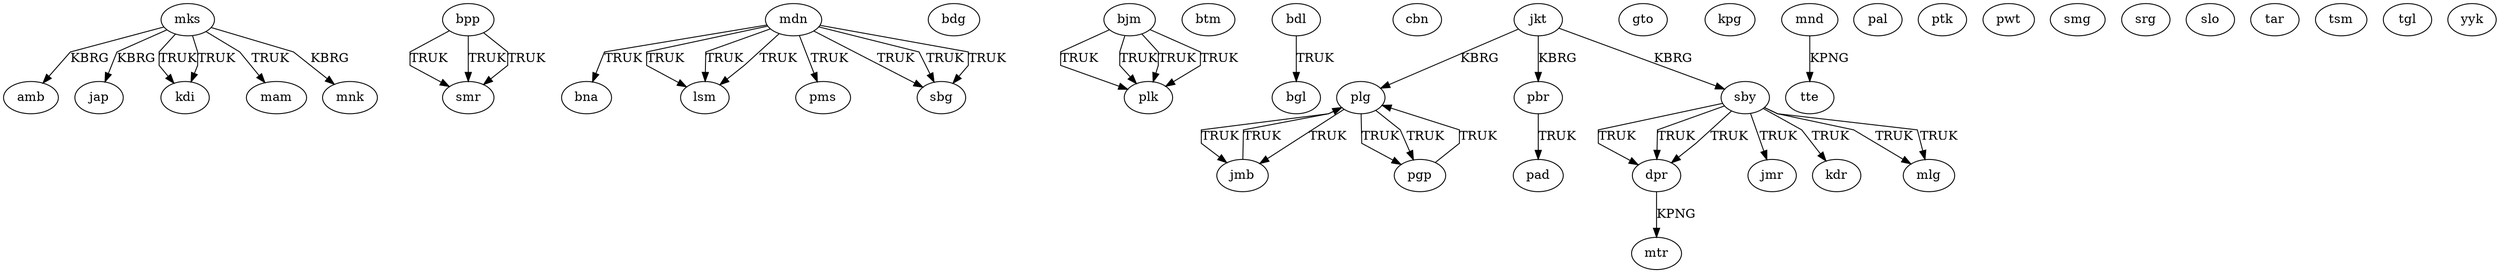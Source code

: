digraph DAG_test {
    splines=polyline
    overlap=false
    amb [
        pos = "815320.2756122826,-23500.87690901832!"
    ];
    bpp [
        pos = "743095.2151610669,-8124.846125003999!"
    ];
    bna [
        pos = "606265.8314583629,35349.5286314604!"
    ];
    bdg [
        pos = "684452.0929457938,-43978.84177960224!"
    ];
    bjm [
        pos = "728864.9525138234,-21140.162870793116!"
    ];
    btm [
        pos = "661850.7006201401,7182.3357337485595!"
    ];
    bgl [
        pos = "650384.6316209928,-24107.6696010192!"
    ];
    cbn [
        pos = "690576.6845590301,-42736.277819098075!"
    ];
    dpr [
        pos = "732878.0140441032,-55135.020013184156!"
    ];
    gto [
        pos = "782837.6460214463,3405.27659553648!"
    ];
    jkt [
        pos = "679462.0787521425,-39223.88734741344!"
    ];
    jmb [
        pos = "658841.9216802545,-10235.2478498676!"
    ];
    jap [
        pos = "894963.5450705476,-16149.7078923852!"
    ];
    jmr [
        pos = "723061.2611082218,-52018.2081005076!"
    ];
    kdr [
        pos = "712467.6857816868,-49702.27092419232!"
    ];
    kdi [
        pos = "779487.9063970974,-25220.51054401536!"
    ];
    kpg [
        pos = "786199.212416021,-64692.581335265524!"
    ];
    bdl [
        pos = "669556.5359921423,-34623.29344723704!"
    ];
    lsm [
        pos = "617869.3089039004,32962.68171803376!"
    ];
    mks [
        pos = "759537.2574830073,-32655.990935312635!"
    ];
    mlg [
        pos = "716395.7445476479,-50767.379902854715!"
    ];
    mam [
        pos = "756200.9124996278,-17032.23084933216!"
    ];
    mnd [
        pos = "794066.4290734913,9335.40707680056!"
    ];
    mnk [
        pos = "852792.1205141519,-5505.509104396559!"
    ];
    mtr [
        pos = "738473.4680449391,-54578.547385336795!"
    ];
    mdn [
        pos = "627638.4984295036,22839.35058081936!"
    ];
    pad [
        pos = "638357.4557115487,-5998.30073793216!"
    ];
    plk [
        pos = "724628.6796181104,-14080.294061472237!"
    ];
    plg [
        pos = "666294.0730217302,-18926.3560950576!"
    ];
    pal [
        pos = "762438.0066303671,-5655.58581918456!"
    ];
    pgp [
        pos = "675215.287447307,-13668.28434428184!"
    ];
    pbr [
        pos = "645256.4476254623,3273.7630887208798!"
    ];
    pms [
        pos = "630063.1408866732,18799.378918523278!"
    ];
    ptk [
        pos = "695548.105650216,-381.2565527064!"
    ];
    pwt [
        pos = "694811.4112098028,-47209.42322743752!"
    ];
    smr [
        pos = "745060.1706372737,-3185.93434074552!"
    ];
    smg [
        pos = "702346.5146805962,-44489.84806404432!"
    ];
    srg [
        pos = "675169.0731055266,-39281.77898695512!"
    ];
    sbg [
        pos = "628263.552840336,11114.93273815008!"
    ];
    slo [
        pos = "704934.4096912773,-48154.814938964155!"
    ];
    sby [
        pos = "717071.8689291679,-46076.89262653512!"
    ];
    tar [
        pos = "747839.8369116208,21127.32286807464!"
    ];
    tsm [
        pos = "688373.3567571285,-46600.84195428815!"
    ];
    tgl [
        pos = "694117.3265985923,-43684.00066501632!"
    ];
    tte [
        pos = "810208.958471267,5006.5293108348!"
    ];
    yyk [
        pos = "701985.9031374622,-49623.6592208196!"
    ];
    dpr -> mtr [label = "KPNG"];
    pbr -> pad [label = "TRUK"];
    jmb -> plg [label = "TRUK"];
    bpp -> smr [label = "TRUK"];
    bpp -> smr [label = "TRUK"];
    bpp -> smr [label = "TRUK"];
    pgp -> plg [label = "TRUK"];
    bdl -> bgl [label = "TRUK"];
    mdn -> lsm [label = "TRUK"];
    mdn -> lsm [label = "TRUK"];
    mdn -> lsm [label = "TRUK"];
    mdn -> pms [label = "TRUK"];
    mdn -> sbg [label = "TRUK"];
    mdn -> sbg [label = "TRUK"];
    mdn -> sbg [label = "TRUK"];
    mdn -> bna [label = "TRUK"];
    mks -> kdi [label = "TRUK"];
    mks -> kdi [label = "TRUK"];
    mks -> jap [label = "KBRG"];
    mks -> mam [label = "TRUK"];
    mks -> amb [label = "KBRG"];
    mks -> mnk [label = "KBRG"];
    jkt -> sby [label = "KBRG"];
    jkt -> pbr [label = "KBRG"];
    jkt -> plg [label = "KBRG"];
    bjm -> plk [label = "TRUK"];
    bjm -> plk [label = "TRUK"];
    bjm -> plk [label = "TRUK"];
    bjm -> plk [label = "TRUK"];
    sby -> kdr [label = "TRUK"];
    sby -> jmr [label = "TRUK"];
    sby -> dpr [label = "TRUK"];
    sby -> dpr [label = "TRUK"];
    sby -> dpr [label = "TRUK"];
    sby -> mlg [label = "TRUK"];
    sby -> mlg [label = "TRUK"];
    plg -> jmb [label = "TRUK"];
    plg -> jmb [label = "TRUK"];
    plg -> pgp [label = "TRUK"];
    plg -> pgp [label = "TRUK"];
    mnd -> tte [label = "KPNG"];
}